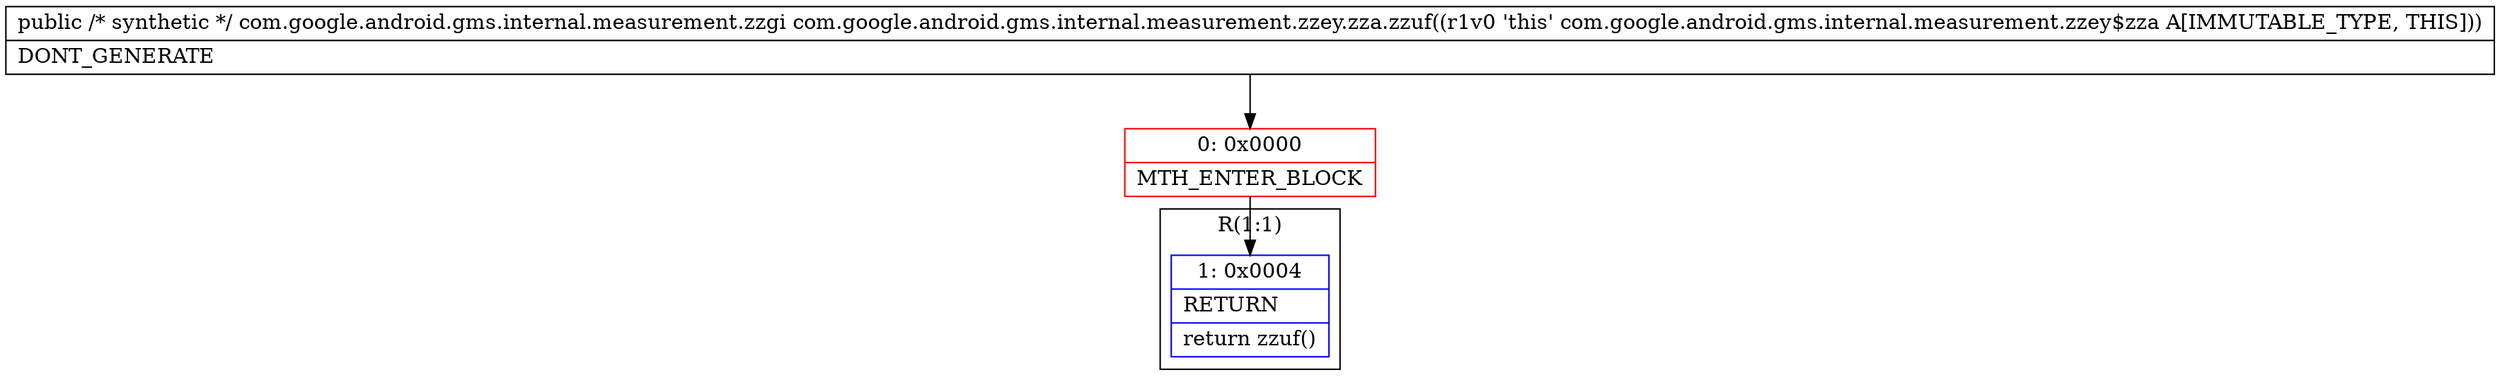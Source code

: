 digraph "CFG forcom.google.android.gms.internal.measurement.zzey.zza.zzuf()Lcom\/google\/android\/gms\/internal\/measurement\/zzgi;" {
subgraph cluster_Region_1620944743 {
label = "R(1:1)";
node [shape=record,color=blue];
Node_1 [shape=record,label="{1\:\ 0x0004|RETURN\l|return zzuf()\l}"];
}
Node_0 [shape=record,color=red,label="{0\:\ 0x0000|MTH_ENTER_BLOCK\l}"];
MethodNode[shape=record,label="{public \/* synthetic *\/ com.google.android.gms.internal.measurement.zzgi com.google.android.gms.internal.measurement.zzey.zza.zzuf((r1v0 'this' com.google.android.gms.internal.measurement.zzey$zza A[IMMUTABLE_TYPE, THIS]))  | DONT_GENERATE\l}"];
MethodNode -> Node_0;
Node_0 -> Node_1;
}

